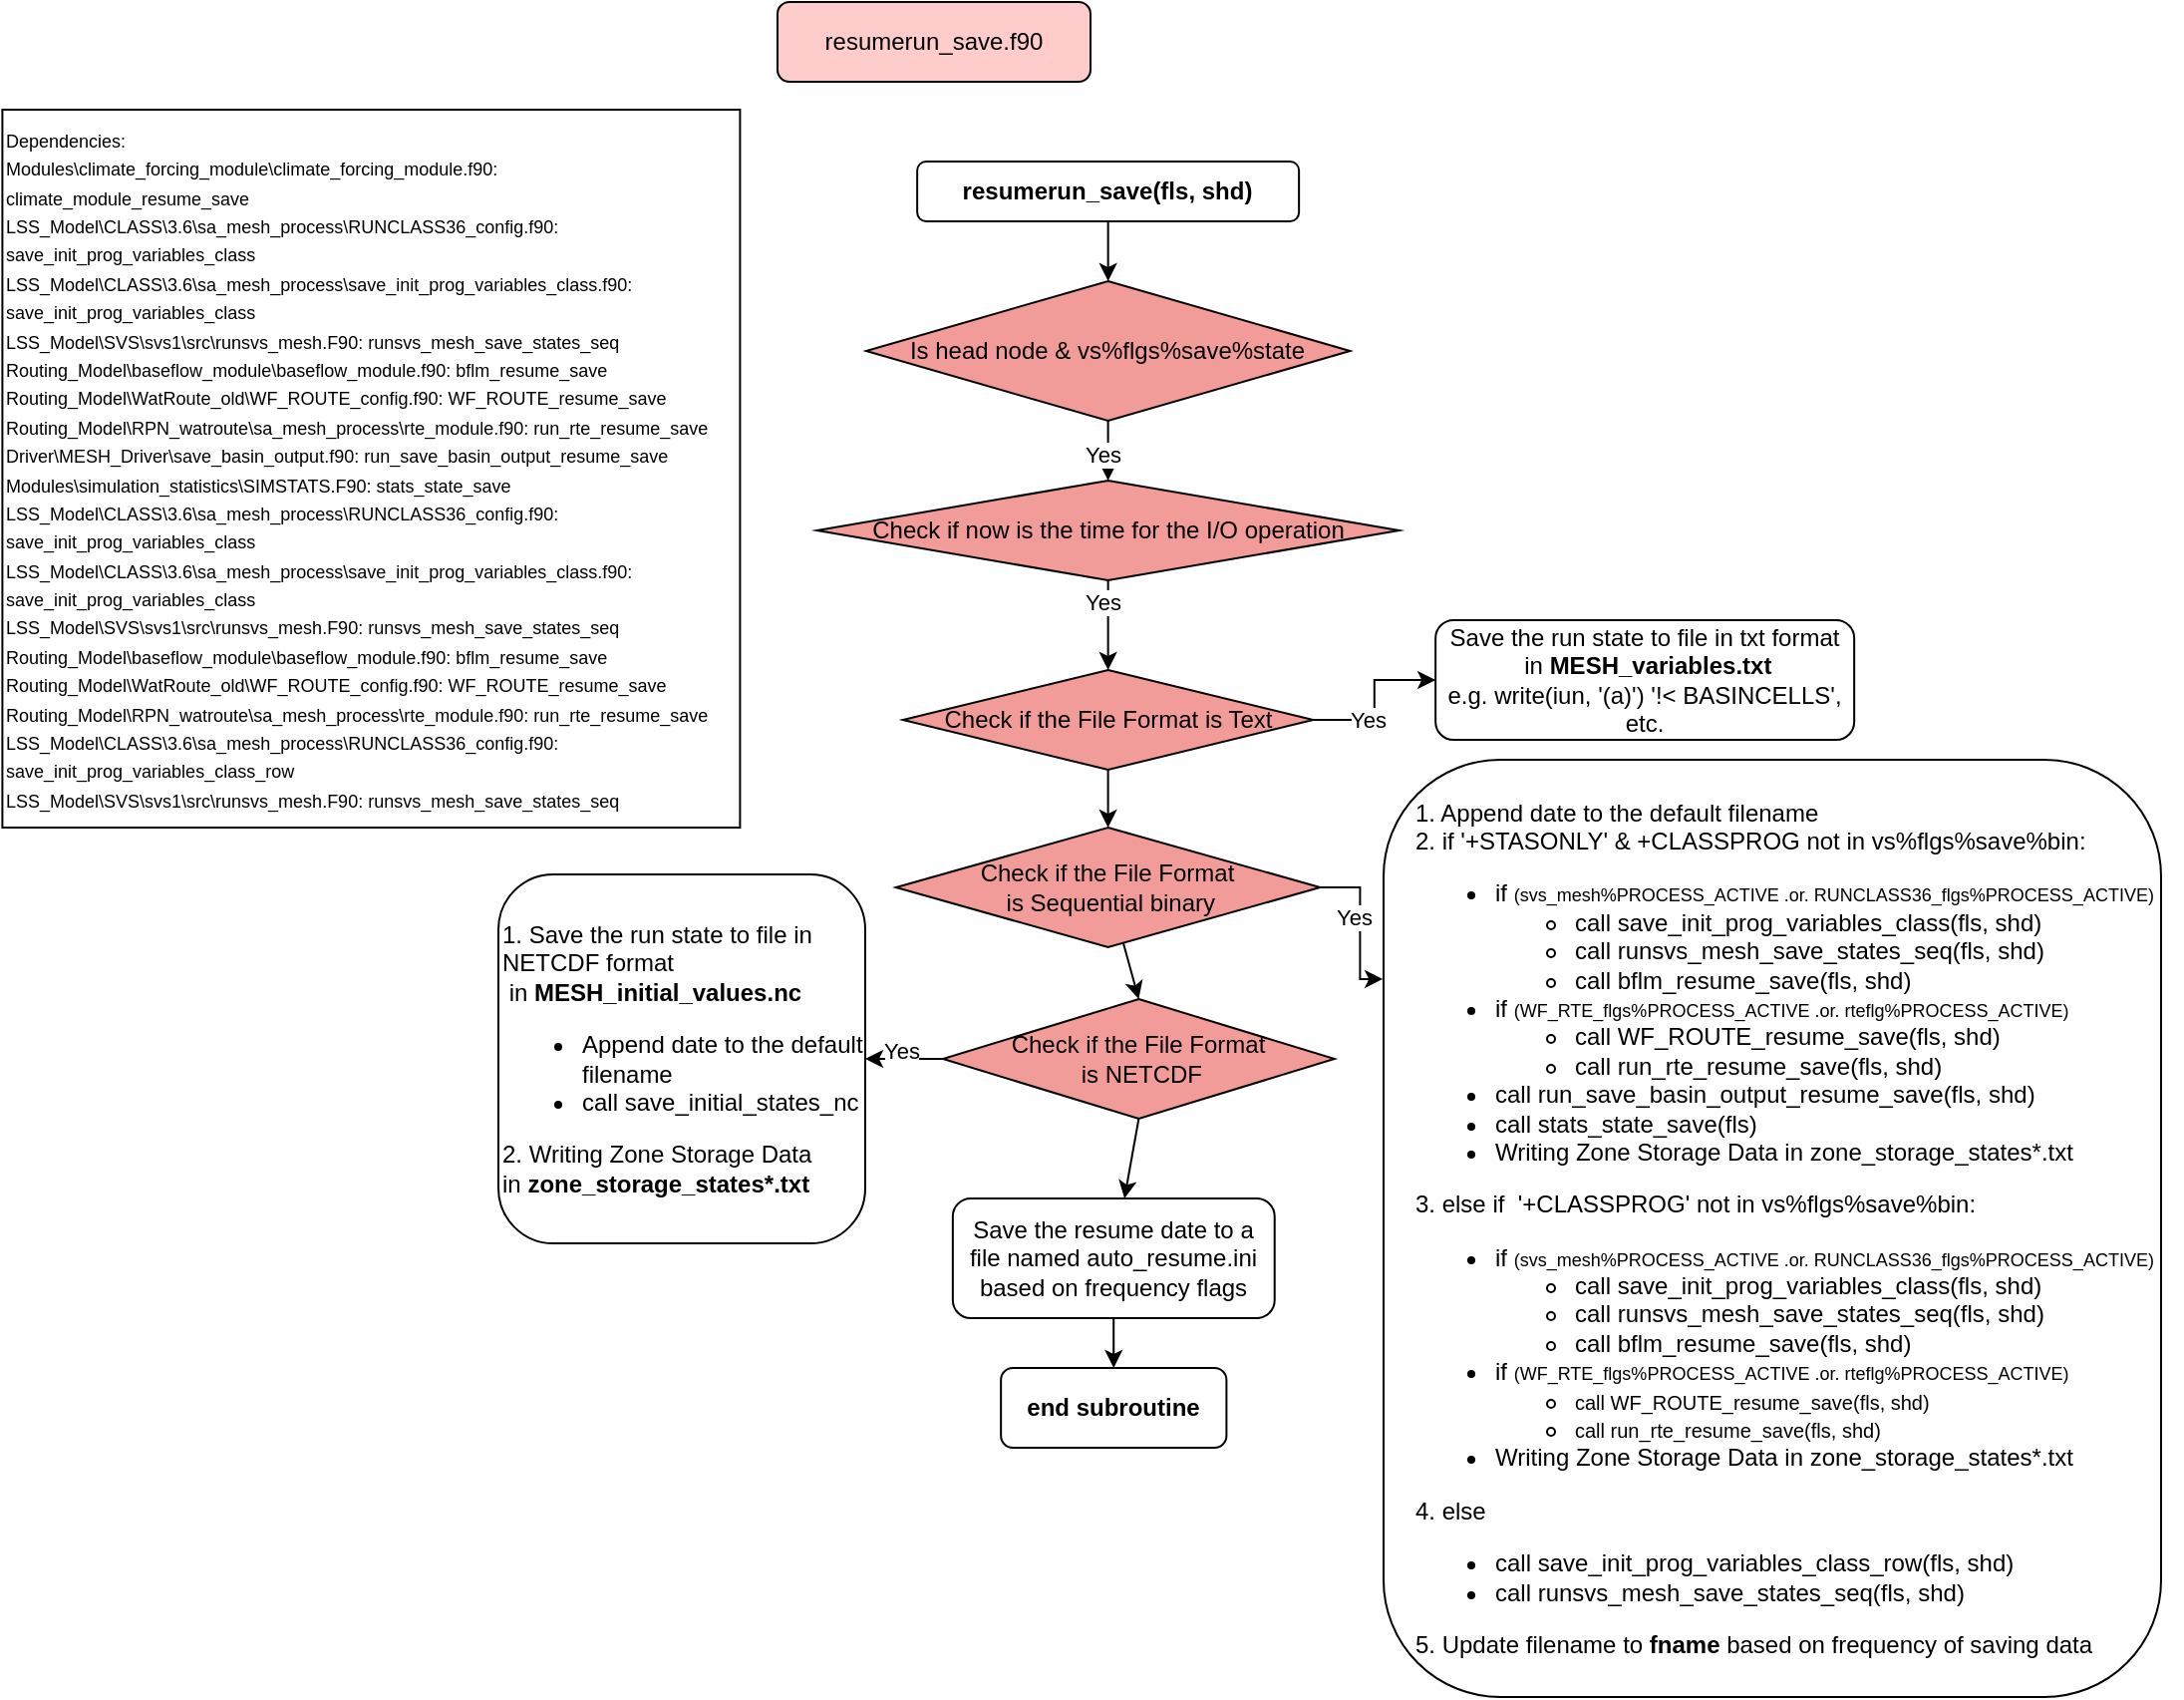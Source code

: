 <mxfile version="24.7.16">
  <diagram name="Page-1" id="ROZquSnpiP_c0AMkIccm">
    <mxGraphModel dx="1449" dy="651" grid="1" gridSize="10" guides="1" tooltips="1" connect="1" arrows="1" fold="1" page="1" pageScale="1" pageWidth="850" pageHeight="1100" math="0" shadow="0">
      <root>
        <mxCell id="0" />
        <mxCell id="1" parent="0" />
        <mxCell id="MY-y1UC297sCXsPQn4J3-1" value="resumerun_save.f90" style="rounded=1;whiteSpace=wrap;html=1;fillColor=#FFCCCC;" vertex="1" parent="1">
          <mxGeometry x="390" width="157" height="40" as="geometry" />
        </mxCell>
        <mxCell id="MY-y1UC297sCXsPQn4J3-2" value="&lt;div&gt;&lt;font style=&quot;font-size: 9px;&quot;&gt;Dependencies:&lt;/font&gt;&lt;/div&gt;&lt;div&gt;&lt;div&gt;&lt;font style=&quot;font-size: 9px;&quot;&gt;Modules\climate_forcing_module\climate_forcing_module.f90: climate_module_resume_save&lt;/font&gt;&lt;/div&gt;&lt;div&gt;&lt;font style=&quot;font-size: 9px;&quot;&gt;LSS_Model\CLASS\3.6\sa_mesh_process\RUNCLASS36_config.f90: save_init_prog_variables_class&lt;/font&gt;&lt;/div&gt;&lt;div&gt;&lt;font style=&quot;font-size: 9px;&quot;&gt;LSS_Model\CLASS\3.6\sa_mesh_process\save_init_prog_variables_class.f90: save_init_prog_variables_class&lt;/font&gt;&lt;/div&gt;&lt;div&gt;&lt;font style=&quot;font-size: 9px;&quot;&gt;LSS_Model\SVS\svs1\src\runsvs_mesh.F90: runsvs_mesh_save_states_seq&lt;/font&gt;&lt;/div&gt;&lt;div&gt;&lt;font style=&quot;font-size: 9px;&quot;&gt;Routing_Model\baseflow_module\baseflow_module.f90: bflm_resume_save&lt;/font&gt;&lt;/div&gt;&lt;div&gt;&lt;font style=&quot;font-size: 9px;&quot;&gt;Routing_Model\WatRoute_old\WF_ROUTE_config.f90: WF_ROUTE_resume_save&lt;/font&gt;&lt;/div&gt;&lt;div&gt;&lt;font style=&quot;font-size: 9px;&quot;&gt;Routing_Model\RPN_watroute\sa_mesh_process\rte_module.f90: run_rte_resume_save&lt;/font&gt;&lt;/div&gt;&lt;div&gt;&lt;font style=&quot;font-size: 9px;&quot;&gt;Driver\MESH_Driver\save_basin_output.f90: run_save_basin_output_resume_save&lt;/font&gt;&lt;/div&gt;&lt;div&gt;&lt;font style=&quot;font-size: 9px;&quot;&gt;Modules\simulation_statistics\SIMSTATS.F90: stats_state_save&lt;/font&gt;&lt;/div&gt;&lt;div&gt;&lt;font style=&quot;font-size: 9px;&quot;&gt;LSS_Model\CLASS\3.6\sa_mesh_process\RUNCLASS36_config.f90: save_init_prog_variables_class&lt;/font&gt;&lt;/div&gt;&lt;div&gt;&lt;font style=&quot;font-size: 9px;&quot;&gt;LSS_Model\CLASS\3.6\sa_mesh_process\save_init_prog_variables_class.f90: save_init_prog_variables_class&lt;/font&gt;&lt;/div&gt;&lt;div&gt;&lt;font style=&quot;font-size: 9px;&quot;&gt;LSS_Model\SVS\svs1\src\runsvs_mesh.F90: runsvs_mesh_save_states_seq&lt;/font&gt;&lt;/div&gt;&lt;div&gt;&lt;font style=&quot;font-size: 9px;&quot;&gt;Routing_Model\baseflow_module\baseflow_module.f90: bflm_resume_save&lt;/font&gt;&lt;/div&gt;&lt;div&gt;&lt;font style=&quot;font-size: 9px;&quot;&gt;Routing_Model\WatRoute_old\WF_ROUTE_config.f90: WF_ROUTE_resume_save&lt;/font&gt;&lt;/div&gt;&lt;div&gt;&lt;font style=&quot;font-size: 9px;&quot;&gt;Routing_Model\RPN_watroute\sa_mesh_process\rte_module.f90: run_rte_resume_save&lt;/font&gt;&lt;/div&gt;&lt;div&gt;&lt;font style=&quot;font-size: 9px;&quot;&gt;LSS_Model\CLASS\3.6\sa_mesh_process\RUNCLASS36_config.f90: save_init_prog_variables_class_row&lt;/font&gt;&lt;/div&gt;&lt;div&gt;&lt;font style=&quot;font-size: 9px;&quot;&gt;LSS_Model\SVS\svs1\src\runsvs_mesh.F90: runsvs_mesh_save_states_seq&lt;/font&gt;&lt;/div&gt;&lt;/div&gt;" style="rounded=0;whiteSpace=wrap;html=1;align=left;" vertex="1" parent="1">
          <mxGeometry x="1.2" y="54" width="370" height="360" as="geometry" />
        </mxCell>
        <mxCell id="MY-y1UC297sCXsPQn4J3-3" value="resumerun_save(fls, shd)" style="rounded=1;whiteSpace=wrap;html=1;fontStyle=1" vertex="1" parent="1">
          <mxGeometry x="460.08" y="80" width="191.49" height="30" as="geometry" />
        </mxCell>
        <mxCell id="MY-y1UC297sCXsPQn4J3-4" value="" style="edgeStyle=orthogonalEdgeStyle;rounded=0;orthogonalLoop=1;jettySize=auto;html=1;" edge="1" parent="1" source="MY-y1UC297sCXsPQn4J3-6" target="MY-y1UC297sCXsPQn4J3-10">
          <mxGeometry relative="1" as="geometry" />
        </mxCell>
        <mxCell id="MY-y1UC297sCXsPQn4J3-5" value="Yes" style="edgeLabel;html=1;align=center;verticalAlign=middle;resizable=0;points=[];" vertex="1" connectable="0" parent="MY-y1UC297sCXsPQn4J3-4">
          <mxGeometry x="-0.333" y="-3" relative="1" as="geometry">
            <mxPoint as="offset" />
          </mxGeometry>
        </mxCell>
        <mxCell id="MY-y1UC297sCXsPQn4J3-6" value="Is head node &amp;amp;&amp;nbsp;vs%flgs%save%state" style="rhombus;whiteSpace=wrap;html=1;fillColor=#F19C99;" vertex="1" parent="1">
          <mxGeometry x="434.44" y="140" width="242.77" height="70" as="geometry" />
        </mxCell>
        <mxCell id="MY-y1UC297sCXsPQn4J3-7" style="edgeStyle=orthogonalEdgeStyle;rounded=0;orthogonalLoop=1;jettySize=auto;html=1;exitX=0.5;exitY=1;exitDx=0;exitDy=0;entryX=0.5;entryY=0;entryDx=0;entryDy=0;" edge="1" parent="1" source="MY-y1UC297sCXsPQn4J3-3" target="MY-y1UC297sCXsPQn4J3-6">
          <mxGeometry relative="1" as="geometry" />
        </mxCell>
        <mxCell id="MY-y1UC297sCXsPQn4J3-8" value="" style="edgeStyle=orthogonalEdgeStyle;rounded=0;orthogonalLoop=1;jettySize=auto;html=1;" edge="1" parent="1" source="MY-y1UC297sCXsPQn4J3-10" target="MY-y1UC297sCXsPQn4J3-15">
          <mxGeometry relative="1" as="geometry">
            <mxPoint x="557.9" y="365" as="targetPoint" />
          </mxGeometry>
        </mxCell>
        <mxCell id="MY-y1UC297sCXsPQn4J3-9" value="Yes" style="edgeLabel;html=1;align=center;verticalAlign=middle;resizable=0;points=[];" vertex="1" connectable="0" parent="MY-y1UC297sCXsPQn4J3-8">
          <mxGeometry x="-0.501" y="-3" relative="1" as="geometry">
            <mxPoint as="offset" />
          </mxGeometry>
        </mxCell>
        <mxCell id="MY-y1UC297sCXsPQn4J3-10" value="Check if now is the time for the I/O operation" style="rhombus;whiteSpace=wrap;html=1;fillColor=#F19C99;" vertex="1" parent="1">
          <mxGeometry x="409.81" y="240" width="292" height="50" as="geometry" />
        </mxCell>
        <mxCell id="MY-y1UC297sCXsPQn4J3-11" value="Save the run state to file in txt format&lt;div&gt;&amp;nbsp;in&amp;nbsp;&lt;b&gt;MESH_variables.txt&lt;/b&gt;&lt;/div&gt;&lt;div&gt;e.g.&amp;nbsp;&lt;span style=&quot;background-color: initial;&quot;&gt;write(iun, &#39;(a)&#39;) &#39;!&amp;lt; BASINCELLS&#39;, etc.&lt;/span&gt;&lt;/div&gt;" style="rounded=1;whiteSpace=wrap;html=1;" vertex="1" parent="1">
          <mxGeometry x="720.08" y="310" width="210" height="60" as="geometry" />
        </mxCell>
        <mxCell id="MY-y1UC297sCXsPQn4J3-12" style="edgeStyle=orthogonalEdgeStyle;rounded=0;orthogonalLoop=1;jettySize=auto;html=1;" edge="1" parent="1" source="MY-y1UC297sCXsPQn4J3-15" target="MY-y1UC297sCXsPQn4J3-19">
          <mxGeometry relative="1" as="geometry" />
        </mxCell>
        <mxCell id="MY-y1UC297sCXsPQn4J3-13" style="edgeStyle=orthogonalEdgeStyle;rounded=0;orthogonalLoop=1;jettySize=auto;html=1;entryX=0;entryY=0.5;entryDx=0;entryDy=0;" edge="1" parent="1" source="MY-y1UC297sCXsPQn4J3-15" target="MY-y1UC297sCXsPQn4J3-11">
          <mxGeometry relative="1" as="geometry" />
        </mxCell>
        <mxCell id="MY-y1UC297sCXsPQn4J3-14" value="Yes" style="edgeLabel;html=1;align=center;verticalAlign=middle;resizable=0;points=[];" vertex="1" connectable="0" parent="MY-y1UC297sCXsPQn4J3-13">
          <mxGeometry x="-0.238" y="4" relative="1" as="geometry">
            <mxPoint as="offset" />
          </mxGeometry>
        </mxCell>
        <mxCell id="MY-y1UC297sCXsPQn4J3-15" value="Check if the File Format is Text" style="rhombus;whiteSpace=wrap;html=1;fillColor=#F19C99;" vertex="1" parent="1">
          <mxGeometry x="452.9" y="335" width="205.82" height="50" as="geometry" />
        </mxCell>
        <mxCell id="MY-y1UC297sCXsPQn4J3-18" style="rounded=0;orthogonalLoop=1;jettySize=auto;html=1;entryX=0.5;entryY=0;entryDx=0;entryDy=0;" edge="1" parent="1" source="MY-y1UC297sCXsPQn4J3-19" target="MY-y1UC297sCXsPQn4J3-28">
          <mxGeometry relative="1" as="geometry" />
        </mxCell>
        <mxCell id="MY-y1UC297sCXsPQn4J3-19" value="Check if the File Format&lt;div&gt;&amp;nbsp;is Sequential binary&lt;/div&gt;" style="rhombus;whiteSpace=wrap;html=1;fillColor=#F19C99;" vertex="1" parent="1">
          <mxGeometry x="449.42" y="414" width="212.79" height="60" as="geometry" />
        </mxCell>
        <mxCell id="MY-y1UC297sCXsPQn4J3-20" value="&lt;br&gt;&lt;blockquote style=&quot;margin: 0 0 0 40px; border: none; padding: 0px;&quot;&gt;&lt;div&gt;&lt;span style=&quot;background-color: initial;&quot;&gt;&lt;br&gt;&lt;/span&gt;&lt;/div&gt;&lt;div&gt;&lt;br&gt;&lt;/div&gt;&lt;div&gt;&lt;br&gt;&lt;/div&gt;&lt;div&gt;&lt;br&gt;&lt;/div&gt;&lt;/blockquote&gt;" style="rounded=1;whiteSpace=wrap;html=1;align=left;" vertex="1" parent="1">
          <mxGeometry x="694" y="380" width="390" height="470" as="geometry" />
        </mxCell>
        <mxCell id="MY-y1UC297sCXsPQn4J3-21" value="&lt;div&gt;1. Append date to the default filename&lt;/div&gt;&lt;div&gt;2. if &#39;+STASONLY&#39; &amp;amp; +CLASSPROG not in vs%flgs%save%bin:&lt;/div&gt;&lt;ul&gt;&lt;li&gt;if&amp;nbsp;&lt;font style=&quot;font-size: 9px;&quot;&gt;(svs_mesh%PROCESS_ACTIVE .or. RUNCLASS36_flgs%PROCESS_ACTIVE)&lt;/font&gt;&lt;/li&gt;&lt;ul&gt;&lt;li&gt;&lt;font style=&quot;font-size: 12px;&quot;&gt;call save_init_prog_variables_class(fls, shd)&lt;/font&gt;&lt;/li&gt;&lt;li&gt;&lt;font style=&quot;font-size: 12px;&quot;&gt;call runsvs_mesh_save_states_seq(fls, shd)&lt;/font&gt;&lt;/li&gt;&lt;li&gt;&lt;font style=&quot;font-size: 12px;&quot;&gt;call bflm_resume_save(fls, shd)&lt;/font&gt;&lt;/li&gt;&lt;/ul&gt;&lt;li&gt;if &lt;font style=&quot;font-size: 9px;&quot;&gt;(WF_RTE_flgs%PROCESS_ACTIVE .or. rteflg%PROCESS_ACTIVE)&lt;/font&gt;&lt;/li&gt;&lt;ul&gt;&lt;li style=&quot;&quot;&gt;&lt;font style=&quot;font-size: 12px;&quot;&gt;call WF_ROUTE_resume_save(fls, shd)&lt;/font&gt;&lt;/li&gt;&lt;li style=&quot;&quot;&gt;&lt;font style=&quot;font-size: 12px;&quot;&gt;call run_rte_resume_save(fls, shd)&lt;/font&gt;&lt;/li&gt;&lt;/ul&gt;&lt;li style=&quot;&quot;&gt;&lt;font style=&quot;font-size: 12px;&quot;&gt;call run_save_basin_output_resume_save(fls, shd)&lt;/font&gt;&lt;/li&gt;&lt;li style=&quot;&quot;&gt;&lt;font style=&quot;font-size: 12px;&quot;&gt;call stats_state_save(fls)&lt;/font&gt;&lt;/li&gt;&lt;li&gt;&lt;span style=&quot;background-color: initial;&quot;&gt;Writing Zone Storage Data in zone_storage_states*.txt&lt;br&gt;&lt;/span&gt;&lt;/li&gt;&lt;/ul&gt;&lt;span style=&quot;background-color: initial;&quot;&gt;3. else if&amp;nbsp;&lt;/span&gt;&amp;nbsp;&#39;+CLASSPROG&#39; not in vs%flgs%save%bin:&lt;div&gt;&lt;ul&gt;&lt;li&gt;if &lt;font style=&quot;font-size: 9px;&quot;&gt;(svs_mesh%PROCESS_ACTIVE .or. RUNCLASS36_flgs%PROCESS_ACTIVE)&lt;/font&gt;&lt;/li&gt;&lt;ul&gt;&lt;li&gt;call save_init_prog_variables_class(fls, shd)&lt;/li&gt;&lt;li style=&quot;&quot;&gt;call runsvs_mesh_save_states_seq(fls, shd)&lt;/li&gt;&lt;li style=&quot;&quot;&gt;call bflm_resume_save(fls, shd)&lt;/li&gt;&lt;/ul&gt;&lt;li&gt;if &lt;font style=&quot;font-size: 9px;&quot;&gt;(WF_RTE_flgs%PROCESS_ACTIVE .or. rteflg%PROCESS_ACTIVE)&lt;/font&gt;&lt;/li&gt;&lt;ul&gt;&lt;li style=&quot;&quot;&gt;&lt;font size=&quot;1&quot; style=&quot;&quot;&gt;call WF_ROUTE_resume_save(fls, shd)&lt;/font&gt;&lt;/li&gt;&lt;li style=&quot;&quot;&gt;&lt;font size=&quot;1&quot; style=&quot;&quot;&gt;call run_rte_resume_save(fls, shd)&lt;/font&gt;&lt;/li&gt;&lt;/ul&gt;&lt;li&gt;Writing Zone Storage Data in zone_storage_states*.txt&lt;br&gt;&lt;/li&gt;&lt;/ul&gt;4. else&amp;nbsp;&lt;/div&gt;&lt;div&gt;&lt;div&gt;&lt;ul&gt;&lt;li&gt;call save_init_prog_variables_class_row(fls, shd)&lt;/li&gt;&lt;li&gt;call runsvs_mesh_save_states_seq(fls, shd)&lt;/li&gt;&lt;/ul&gt;5. Update filename to&amp;nbsp;&lt;b&gt;fname&lt;/b&gt; based on frequency of saving data&lt;/div&gt;&lt;/div&gt;" style="text;html=1;align=left;verticalAlign=middle;whiteSpace=wrap;rounded=0;" vertex="1" parent="1">
          <mxGeometry x="708" y="437.5" width="386" height="355" as="geometry" />
        </mxCell>
        <mxCell id="MY-y1UC297sCXsPQn4J3-22" style="edgeStyle=orthogonalEdgeStyle;rounded=0;orthogonalLoop=1;jettySize=auto;html=1;entryX=0.5;entryY=0;entryDx=0;entryDy=0;" edge="1" parent="1" source="MY-y1UC297sCXsPQn4J3-23" target="MY-y1UC297sCXsPQn4J3-24">
          <mxGeometry relative="1" as="geometry" />
        </mxCell>
        <mxCell id="MY-y1UC297sCXsPQn4J3-23" value="Save the resume date to a file named auto_resume.ini based on frequency flags" style="rounded=1;whiteSpace=wrap;html=1;" vertex="1" parent="1">
          <mxGeometry x="477.93" y="600" width="161.43" height="60" as="geometry" />
        </mxCell>
        <mxCell id="MY-y1UC297sCXsPQn4J3-24" value="end subroutine" style="whiteSpace=wrap;html=1;fillColor=#FFFFFF;rounded=1;fontStyle=1;" vertex="1" parent="1">
          <mxGeometry x="502.07" y="685" width="113.13" height="40" as="geometry" />
        </mxCell>
        <mxCell id="MY-y1UC297sCXsPQn4J3-25" style="edgeStyle=orthogonalEdgeStyle;rounded=0;orthogonalLoop=1;jettySize=auto;html=1;exitX=0;exitY=0.5;exitDx=0;exitDy=0;entryX=1;entryY=0.5;entryDx=0;entryDy=0;" edge="1" parent="1" source="MY-y1UC297sCXsPQn4J3-28" target="MY-y1UC297sCXsPQn4J3-29">
          <mxGeometry relative="1" as="geometry" />
        </mxCell>
        <mxCell id="MY-y1UC297sCXsPQn4J3-26" value="Yes" style="edgeLabel;html=1;align=center;verticalAlign=middle;resizable=0;points=[];" vertex="1" connectable="0" parent="MY-y1UC297sCXsPQn4J3-25">
          <mxGeometry x="0.106" y="-4" relative="1" as="geometry">
            <mxPoint as="offset" />
          </mxGeometry>
        </mxCell>
        <mxCell id="MY-y1UC297sCXsPQn4J3-27" style="rounded=0;orthogonalLoop=1;jettySize=auto;html=1;exitX=0.5;exitY=1;exitDx=0;exitDy=0;" edge="1" parent="1" source="MY-y1UC297sCXsPQn4J3-28" target="MY-y1UC297sCXsPQn4J3-23">
          <mxGeometry relative="1" as="geometry" />
        </mxCell>
        <mxCell id="MY-y1UC297sCXsPQn4J3-28" value="Check if the File Format&lt;div&gt;&amp;nbsp;is NETCDF&lt;/div&gt;" style="rhombus;whiteSpace=wrap;html=1;fillColor=#F19C99;" vertex="1" parent="1">
          <mxGeometry x="473" y="500" width="196.39" height="60" as="geometry" />
        </mxCell>
        <mxCell id="MY-y1UC297sCXsPQn4J3-29" value="1. Save the run state to file in NETCDF format&lt;div&gt;&amp;nbsp;in&amp;nbsp;&lt;span style=&quot;background-color: initial;&quot;&gt;&lt;b&gt;MESH_initial_values.nc&lt;/b&gt;&lt;/span&gt;&lt;/div&gt;&lt;div&gt;&lt;ul&gt;&lt;li&gt;&lt;span style=&quot;background-color: initial;&quot;&gt;Append date to the default filename&lt;/span&gt;&lt;/li&gt;&lt;li&gt;&lt;span style=&quot;background-color: initial;&quot;&gt;call save_initial_states_nc&lt;/span&gt;&lt;/li&gt;&lt;/ul&gt;2.&amp;nbsp;Writing Zone Storage Data in&amp;nbsp;&lt;b&gt;zone_storage_states*.txt&lt;/b&gt;&lt;br&gt;&lt;/div&gt;" style="rounded=1;whiteSpace=wrap;html=1;align=left;" vertex="1" parent="1">
          <mxGeometry x="250" y="437.5" width="184" height="185" as="geometry" />
        </mxCell>
        <mxCell id="MY-y1UC297sCXsPQn4J3-30" style="edgeStyle=orthogonalEdgeStyle;rounded=0;orthogonalLoop=1;jettySize=auto;html=1;entryX=-0.001;entryY=0.234;entryDx=0;entryDy=0;entryPerimeter=0;" edge="1" parent="1" source="MY-y1UC297sCXsPQn4J3-19" target="MY-y1UC297sCXsPQn4J3-20">
          <mxGeometry relative="1" as="geometry" />
        </mxCell>
        <mxCell id="MY-y1UC297sCXsPQn4J3-31" value="Yes" style="edgeLabel;html=1;align=center;verticalAlign=middle;resizable=0;points=[];" vertex="1" connectable="0" parent="MY-y1UC297sCXsPQn4J3-30">
          <mxGeometry x="-0.11" y="-3" relative="1" as="geometry">
            <mxPoint as="offset" />
          </mxGeometry>
        </mxCell>
      </root>
    </mxGraphModel>
  </diagram>
</mxfile>
